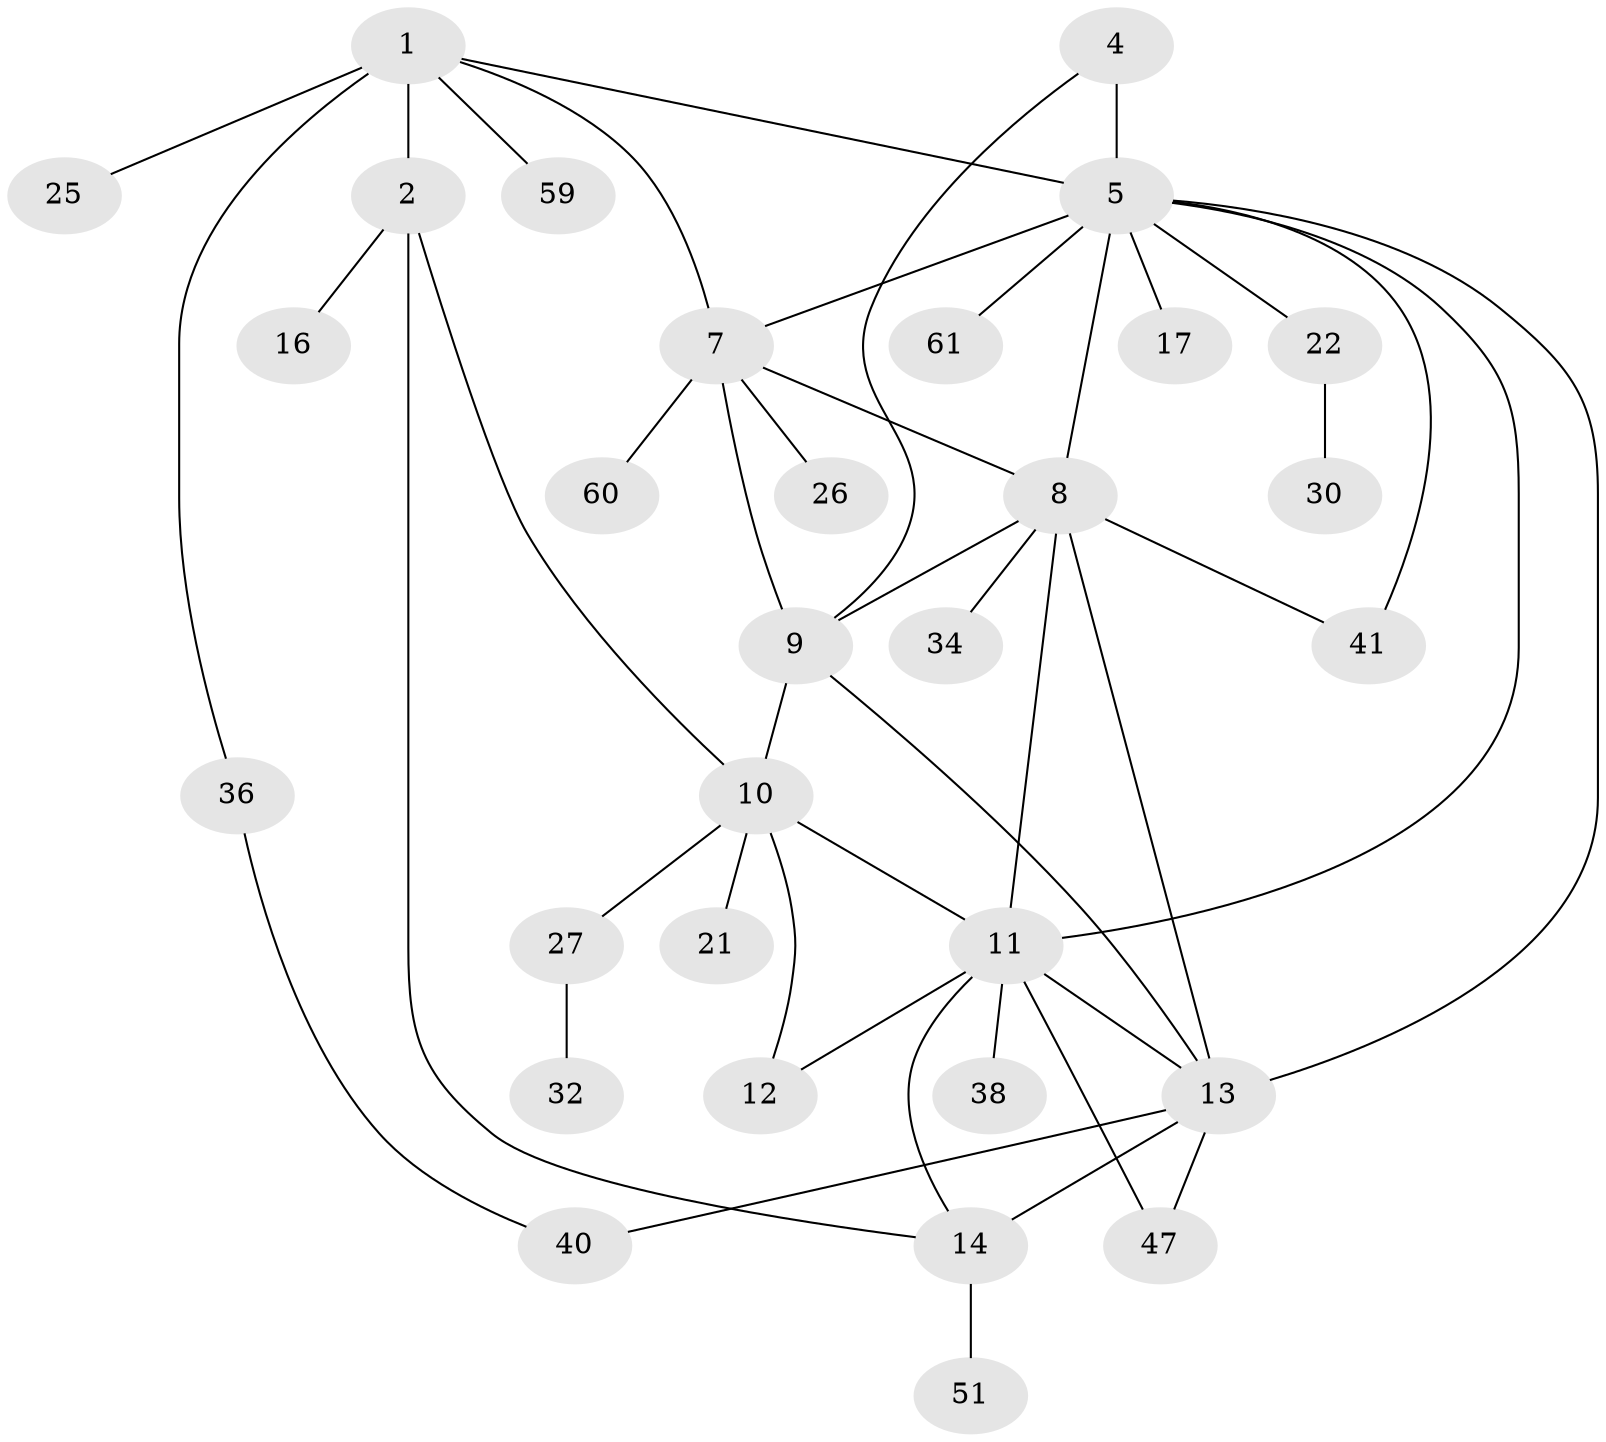 // original degree distribution, {7: 0.015873015873015872, 5: 0.06349206349206349, 3: 0.12698412698412698, 8: 0.031746031746031744, 6: 0.047619047619047616, 10: 0.015873015873015872, 2: 0.23809523809523808, 9: 0.015873015873015872, 1: 0.4444444444444444}
// Generated by graph-tools (version 1.1) at 2025/16/03/09/25 04:16:07]
// undirected, 31 vertices, 46 edges
graph export_dot {
graph [start="1"]
  node [color=gray90,style=filled];
  1 [super="+3"];
  2;
  4 [super="+23"];
  5 [super="+6"];
  7;
  8 [super="+19+39"];
  9;
  10;
  11 [super="+33+35"];
  12;
  13 [super="+28+18"];
  14 [super="+37+31+44+15+29+43+24"];
  16 [super="+46"];
  17;
  21;
  22;
  25;
  26;
  27;
  30 [super="+45"];
  32;
  34;
  36 [super="+49"];
  38 [super="+48"];
  40 [super="+42"];
  41 [super="+58"];
  47;
  51;
  59;
  60;
  61;
  1 -- 2 [weight=2];
  1 -- 5;
  1 -- 7;
  1 -- 25;
  1 -- 36;
  1 -- 59;
  2 -- 10;
  2 -- 16;
  2 -- 14;
  4 -- 5 [weight=2];
  4 -- 9;
  5 -- 7;
  5 -- 11;
  5 -- 13;
  5 -- 61;
  5 -- 8;
  5 -- 17;
  5 -- 22;
  5 -- 41;
  7 -- 8;
  7 -- 9;
  7 -- 26;
  7 -- 60;
  8 -- 9;
  8 -- 13;
  8 -- 41;
  8 -- 34;
  8 -- 11;
  9 -- 10;
  9 -- 13;
  10 -- 11;
  10 -- 12;
  10 -- 21;
  10 -- 27;
  11 -- 12;
  11 -- 13;
  11 -- 38;
  11 -- 47;
  11 -- 14;
  13 -- 14 [weight=2];
  13 -- 40;
  13 -- 47;
  14 -- 51;
  22 -- 30;
  27 -- 32;
  36 -- 40;
}
